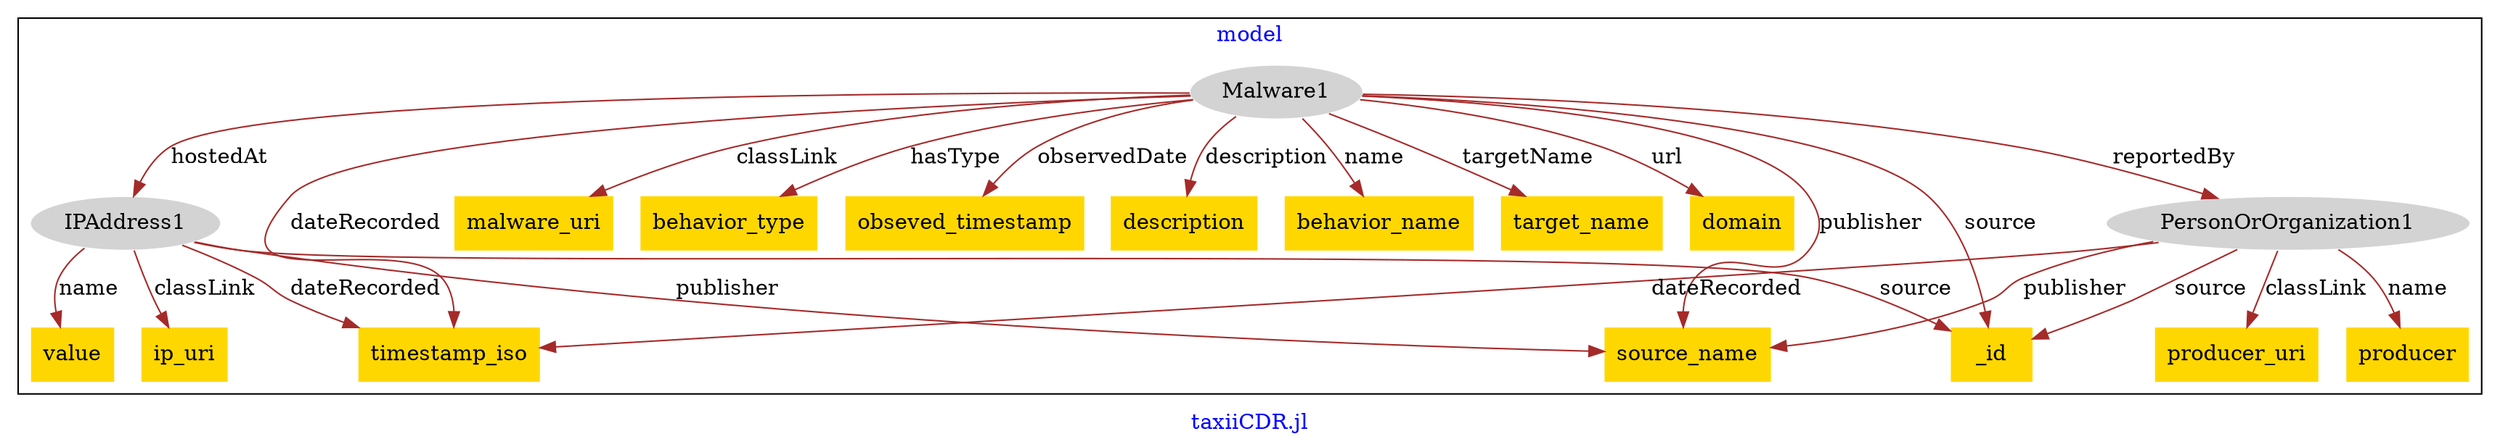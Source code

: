 digraph n0 {
fontcolor="blue"
remincross="true"
label="taxiiCDR.jl"
subgraph cluster {
label="model"
n2[style="filled",color="white",fillcolor="lightgray",label="IPAddress1"];
n3[shape="plaintext",style="filled",fillcolor="gold",label="ip_uri"];
n4[shape="plaintext",style="filled",fillcolor="gold",label="timestamp_iso"];
n5[shape="plaintext",style="filled",fillcolor="gold",label="value"];
n6[style="filled",color="white",fillcolor="lightgray",label="Malware1"];
n7[shape="plaintext",style="filled",fillcolor="gold",label="malware_uri"];
n8[shape="plaintext",style="filled",fillcolor="gold",label="behavior_type"];
n9[shape="plaintext",style="filled",fillcolor="gold",label="obseved_timestamp"];
n10[shape="plaintext",style="filled",fillcolor="gold",label="description"];
n11[shape="plaintext",style="filled",fillcolor="gold",label="behavior_name"];
n12[shape="plaintext",style="filled",fillcolor="gold",label="target_name"];
n13[shape="plaintext",style="filled",fillcolor="gold",label="domain"];
n14[style="filled",color="white",fillcolor="lightgray",label="PersonOrOrganization1"];
n15[shape="plaintext",style="filled",fillcolor="gold",label="producer_uri"];
n16[shape="plaintext",style="filled",fillcolor="gold",label="producer"];
n17[shape="plaintext",style="filled",fillcolor="gold",label="source_name"];
n18[shape="plaintext",style="filled",fillcolor="gold",label="_id"];
}
n2 -> n3[color="brown",fontcolor="black",label="classLink"]
n2 -> n4[color="brown",fontcolor="black",label="dateRecorded"]
n2 -> n5[color="brown",fontcolor="black",label="name"]
n6 -> n7[color="brown",fontcolor="black",label="classLink"]
n6 -> n4[color="brown",fontcolor="black",label="dateRecorded"]
n6 -> n8[color="brown",fontcolor="black",label="hasType"]
n6 -> n9[color="brown",fontcolor="black",label="observedDate"]
n6 -> n10[color="brown",fontcolor="black",label="description"]
n6 -> n11[color="brown",fontcolor="black",label="name"]
n6 -> n12[color="brown",fontcolor="black",label="targetName"]
n6 -> n13[color="brown",fontcolor="black",label="url"]
n14 -> n15[color="brown",fontcolor="black",label="classLink"]
n14 -> n4[color="brown",fontcolor="black",label="dateRecorded"]
n14 -> n16[color="brown",fontcolor="black",label="name"]
n14 -> n17[color="brown",fontcolor="black",label="publisher"]
n14 -> n18[color="brown",fontcolor="black",label="source"]
n2 -> n17[color="brown",fontcolor="black",label="publisher"]
n6 -> n14[color="brown",fontcolor="black",label="reportedBy"]
n6 -> n18[color="brown",fontcolor="black",label="source"]
n2 -> n18[color="brown",fontcolor="black",label="source"]
n6 -> n2[color="brown",fontcolor="black",label="hostedAt"]
n6 -> n17[color="brown",fontcolor="black",label="publisher"]
}
